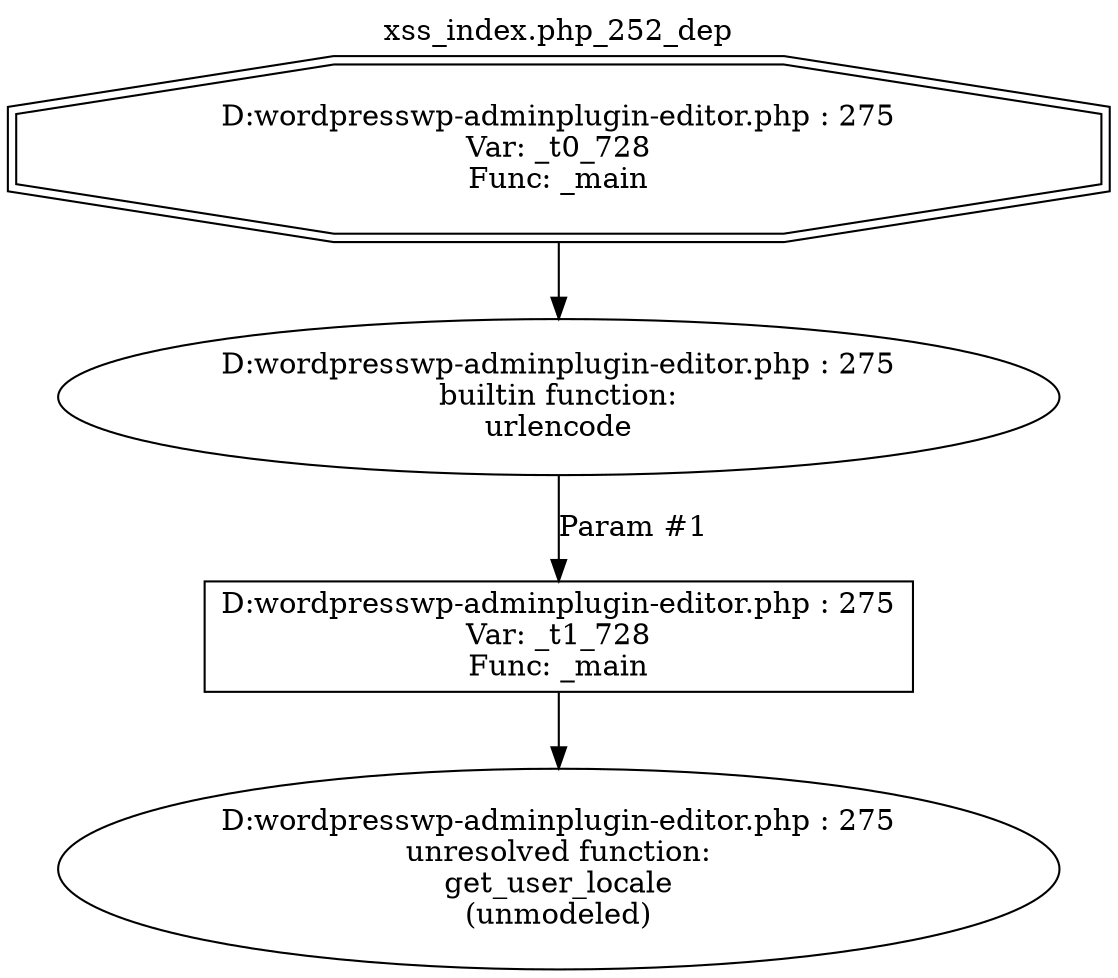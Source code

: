 digraph cfg {
  label="xss_index.php_252_dep";
  labelloc=t;
  n1 [shape=doubleoctagon, label="D:\wordpress\wp-admin\plugin-editor.php : 275\nVar: _t0_728\nFunc: _main\n"];
  n2 [shape=ellipse, label="D:\wordpress\wp-admin\plugin-editor.php : 275\nbuiltin function:\nurlencode\n"];
  n3 [shape=box, label="D:\wordpress\wp-admin\plugin-editor.php : 275\nVar: _t1_728\nFunc: _main\n"];
  n4 [shape=ellipse, label="D:\wordpress\wp-admin\plugin-editor.php : 275\nunresolved function:\nget_user_locale\n(unmodeled)\n"];
  n1 -> n2;
  n3 -> n4;
  n2 -> n3[label="Param #1"];
}
